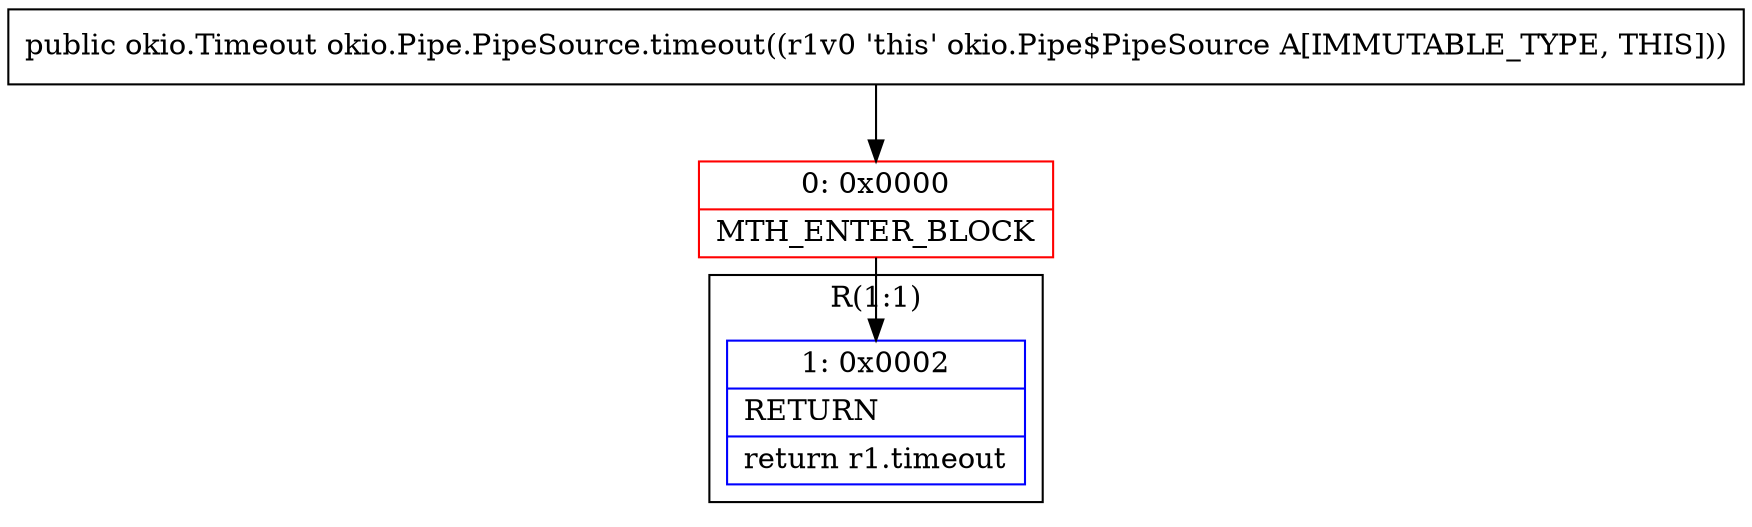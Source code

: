 digraph "CFG forokio.Pipe.PipeSource.timeout()Lokio\/Timeout;" {
subgraph cluster_Region_681921663 {
label = "R(1:1)";
node [shape=record,color=blue];
Node_1 [shape=record,label="{1\:\ 0x0002|RETURN\l|return r1.timeout\l}"];
}
Node_0 [shape=record,color=red,label="{0\:\ 0x0000|MTH_ENTER_BLOCK\l}"];
MethodNode[shape=record,label="{public okio.Timeout okio.Pipe.PipeSource.timeout((r1v0 'this' okio.Pipe$PipeSource A[IMMUTABLE_TYPE, THIS])) }"];
MethodNode -> Node_0;
Node_0 -> Node_1;
}

